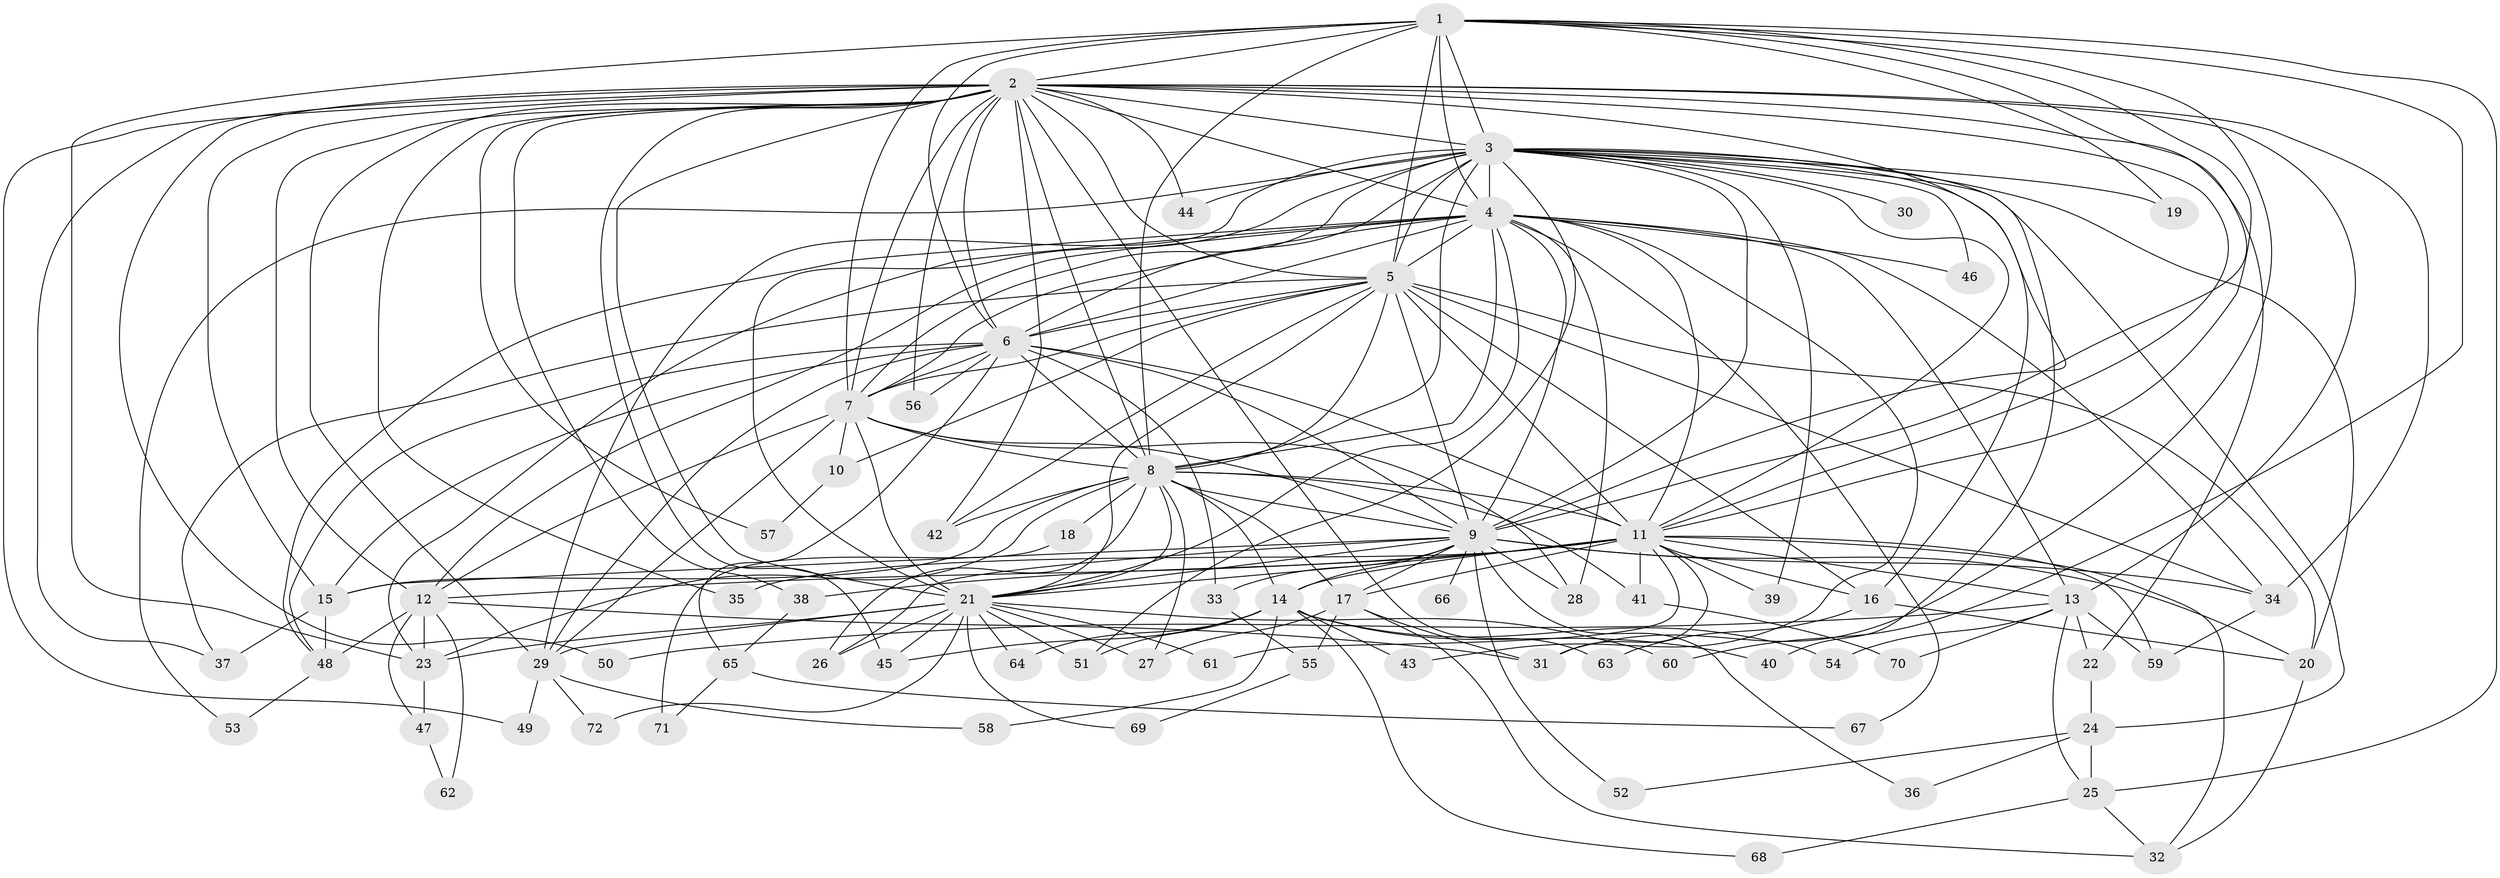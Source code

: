 // original degree distribution, {17: 0.013888888888888888, 32: 0.006944444444444444, 26: 0.006944444444444444, 36: 0.006944444444444444, 19: 0.006944444444444444, 31: 0.006944444444444444, 20: 0.006944444444444444, 24: 0.006944444444444444, 25: 0.006944444444444444, 3: 0.2222222222222222, 4: 0.08333333333333333, 5: 0.034722222222222224, 9: 0.013888888888888888, 6: 0.013888888888888888, 7: 0.013888888888888888, 10: 0.006944444444444444, 2: 0.5416666666666666}
// Generated by graph-tools (version 1.1) at 2025/35/03/09/25 02:35:03]
// undirected, 72 vertices, 203 edges
graph export_dot {
graph [start="1"]
  node [color=gray90,style=filled];
  1;
  2;
  3;
  4;
  5;
  6;
  7;
  8;
  9;
  10;
  11;
  12;
  13;
  14;
  15;
  16;
  17;
  18;
  19;
  20;
  21;
  22;
  23;
  24;
  25;
  26;
  27;
  28;
  29;
  30;
  31;
  32;
  33;
  34;
  35;
  36;
  37;
  38;
  39;
  40;
  41;
  42;
  43;
  44;
  45;
  46;
  47;
  48;
  49;
  50;
  51;
  52;
  53;
  54;
  55;
  56;
  57;
  58;
  59;
  60;
  61;
  62;
  63;
  64;
  65;
  66;
  67;
  68;
  69;
  70;
  71;
  72;
  1 -- 2 [weight=1.0];
  1 -- 3 [weight=1.0];
  1 -- 4 [weight=2.0];
  1 -- 5 [weight=2.0];
  1 -- 6 [weight=2.0];
  1 -- 7 [weight=1.0];
  1 -- 8 [weight=1.0];
  1 -- 9 [weight=1.0];
  1 -- 11 [weight=1.0];
  1 -- 19 [weight=1.0];
  1 -- 23 [weight=1.0];
  1 -- 25 [weight=1.0];
  1 -- 31 [weight=1.0];
  1 -- 60 [weight=1.0];
  2 -- 3 [weight=1.0];
  2 -- 4 [weight=3.0];
  2 -- 5 [weight=2.0];
  2 -- 6 [weight=2.0];
  2 -- 7 [weight=1.0];
  2 -- 8 [weight=2.0];
  2 -- 9 [weight=1.0];
  2 -- 11 [weight=1.0];
  2 -- 12 [weight=1.0];
  2 -- 13 [weight=1.0];
  2 -- 15 [weight=1.0];
  2 -- 21 [weight=1.0];
  2 -- 22 [weight=1.0];
  2 -- 29 [weight=1.0];
  2 -- 34 [weight=1.0];
  2 -- 35 [weight=1.0];
  2 -- 37 [weight=1.0];
  2 -- 38 [weight=1.0];
  2 -- 42 [weight=1.0];
  2 -- 44 [weight=1.0];
  2 -- 45 [weight=1.0];
  2 -- 49 [weight=1.0];
  2 -- 50 [weight=1.0];
  2 -- 56 [weight=1.0];
  2 -- 57 [weight=1.0];
  2 -- 63 [weight=1.0];
  3 -- 4 [weight=2.0];
  3 -- 5 [weight=1.0];
  3 -- 6 [weight=2.0];
  3 -- 7 [weight=1.0];
  3 -- 8 [weight=2.0];
  3 -- 9 [weight=1.0];
  3 -- 11 [weight=1.0];
  3 -- 16 [weight=1.0];
  3 -- 19 [weight=1.0];
  3 -- 20 [weight=1.0];
  3 -- 21 [weight=1.0];
  3 -- 24 [weight=1.0];
  3 -- 29 [weight=1.0];
  3 -- 30 [weight=1.0];
  3 -- 39 [weight=1.0];
  3 -- 40 [weight=1.0];
  3 -- 44 [weight=2.0];
  3 -- 46 [weight=1.0];
  3 -- 51 [weight=1.0];
  3 -- 53 [weight=1.0];
  4 -- 5 [weight=2.0];
  4 -- 6 [weight=2.0];
  4 -- 7 [weight=2.0];
  4 -- 8 [weight=2.0];
  4 -- 9 [weight=3.0];
  4 -- 11 [weight=1.0];
  4 -- 12 [weight=1.0];
  4 -- 13 [weight=1.0];
  4 -- 21 [weight=2.0];
  4 -- 23 [weight=1.0];
  4 -- 28 [weight=1.0];
  4 -- 34 [weight=4.0];
  4 -- 43 [weight=1.0];
  4 -- 46 [weight=1.0];
  4 -- 48 [weight=1.0];
  4 -- 67 [weight=1.0];
  5 -- 6 [weight=1.0];
  5 -- 7 [weight=2.0];
  5 -- 8 [weight=1.0];
  5 -- 9 [weight=1.0];
  5 -- 10 [weight=1.0];
  5 -- 11 [weight=14.0];
  5 -- 16 [weight=1.0];
  5 -- 20 [weight=2.0];
  5 -- 21 [weight=2.0];
  5 -- 34 [weight=1.0];
  5 -- 37 [weight=1.0];
  5 -- 42 [weight=1.0];
  6 -- 7 [weight=2.0];
  6 -- 8 [weight=1.0];
  6 -- 9 [weight=1.0];
  6 -- 11 [weight=1.0];
  6 -- 15 [weight=1.0];
  6 -- 29 [weight=1.0];
  6 -- 33 [weight=1.0];
  6 -- 48 [weight=1.0];
  6 -- 56 [weight=1.0];
  6 -- 65 [weight=1.0];
  7 -- 8 [weight=2.0];
  7 -- 9 [weight=1.0];
  7 -- 10 [weight=2.0];
  7 -- 12 [weight=1.0];
  7 -- 21 [weight=15.0];
  7 -- 28 [weight=1.0];
  7 -- 29 [weight=1.0];
  8 -- 9 [weight=1.0];
  8 -- 11 [weight=1.0];
  8 -- 14 [weight=1.0];
  8 -- 15 [weight=1.0];
  8 -- 17 [weight=1.0];
  8 -- 18 [weight=1.0];
  8 -- 21 [weight=1.0];
  8 -- 23 [weight=1.0];
  8 -- 26 [weight=1.0];
  8 -- 27 [weight=1.0];
  8 -- 41 [weight=1.0];
  8 -- 42 [weight=1.0];
  9 -- 14 [weight=2.0];
  9 -- 15 [weight=1.0];
  9 -- 17 [weight=1.0];
  9 -- 20 [weight=1.0];
  9 -- 21 [weight=2.0];
  9 -- 26 [weight=1.0];
  9 -- 28 [weight=1.0];
  9 -- 33 [weight=1.0];
  9 -- 34 [weight=1.0];
  9 -- 36 [weight=1.0];
  9 -- 52 [weight=1.0];
  9 -- 66 [weight=1.0];
  10 -- 57 [weight=1.0];
  11 -- 12 [weight=2.0];
  11 -- 13 [weight=1.0];
  11 -- 14 [weight=1.0];
  11 -- 16 [weight=1.0];
  11 -- 17 [weight=1.0];
  11 -- 21 [weight=1.0];
  11 -- 31 [weight=1.0];
  11 -- 32 [weight=1.0];
  11 -- 35 [weight=1.0];
  11 -- 38 [weight=1.0];
  11 -- 39 [weight=1.0];
  11 -- 41 [weight=2.0];
  11 -- 59 [weight=1.0];
  11 -- 61 [weight=1.0];
  12 -- 23 [weight=1.0];
  12 -- 31 [weight=1.0];
  12 -- 47 [weight=1.0];
  12 -- 48 [weight=1.0];
  12 -- 62 [weight=1.0];
  13 -- 22 [weight=1.0];
  13 -- 25 [weight=1.0];
  13 -- 50 [weight=1.0];
  13 -- 54 [weight=1.0];
  13 -- 59 [weight=1.0];
  13 -- 70 [weight=1.0];
  14 -- 40 [weight=1.0];
  14 -- 43 [weight=1.0];
  14 -- 45 [weight=1.0];
  14 -- 51 [weight=1.0];
  14 -- 54 [weight=1.0];
  14 -- 58 [weight=1.0];
  14 -- 64 [weight=1.0];
  14 -- 68 [weight=1.0];
  15 -- 37 [weight=1.0];
  15 -- 48 [weight=3.0];
  16 -- 20 [weight=2.0];
  16 -- 63 [weight=1.0];
  17 -- 27 [weight=1.0];
  17 -- 31 [weight=1.0];
  17 -- 32 [weight=1.0];
  17 -- 55 [weight=1.0];
  18 -- 71 [weight=1.0];
  20 -- 32 [weight=1.0];
  21 -- 23 [weight=1.0];
  21 -- 26 [weight=1.0];
  21 -- 27 [weight=1.0];
  21 -- 29 [weight=1.0];
  21 -- 45 [weight=1.0];
  21 -- 51 [weight=1.0];
  21 -- 60 [weight=1.0];
  21 -- 61 [weight=1.0];
  21 -- 64 [weight=1.0];
  21 -- 69 [weight=1.0];
  21 -- 72 [weight=1.0];
  22 -- 24 [weight=1.0];
  23 -- 47 [weight=1.0];
  24 -- 25 [weight=1.0];
  24 -- 36 [weight=1.0];
  24 -- 52 [weight=1.0];
  25 -- 32 [weight=1.0];
  25 -- 68 [weight=1.0];
  29 -- 49 [weight=1.0];
  29 -- 58 [weight=1.0];
  29 -- 72 [weight=1.0];
  33 -- 55 [weight=1.0];
  34 -- 59 [weight=1.0];
  38 -- 65 [weight=1.0];
  41 -- 70 [weight=1.0];
  47 -- 62 [weight=1.0];
  48 -- 53 [weight=1.0];
  55 -- 69 [weight=1.0];
  65 -- 67 [weight=1.0];
  65 -- 71 [weight=1.0];
}
